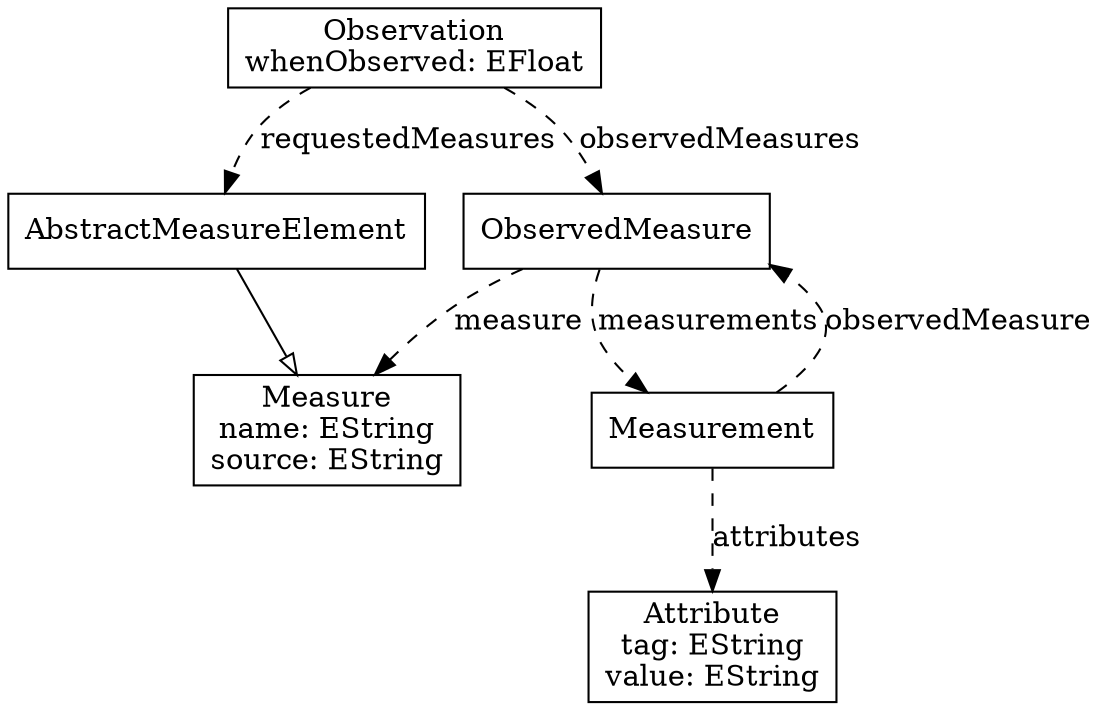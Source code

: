 // smm
digraph {
	AbstractMeasureElement [label=AbstractMeasureElement
 shape=box]
	Observation [label="Observation
whenObserved: EFloat" shape=box]
	ObservedMeasure [label=ObservedMeasure
 shape=box]
	Measure [label="Measure
name: EString
source: EString" shape=box]
	Measurement [label=Measurement
 shape=box]
	Attribute [label="Attribute
tag: EString
value: EString" shape=box]
	AbstractMeasureElement -> Measure [arrowhead=onormal]
	Observation -> AbstractMeasureElement [label=requestedMeasures style=dashed]
	Observation -> ObservedMeasure [label=observedMeasures style=dashed]
	ObservedMeasure -> Measure [label=measure style=dashed]
	ObservedMeasure -> Measurement [label=measurements style=dashed]
	Measurement -> Attribute [label=attributes style=dashed]
	Measurement -> ObservedMeasure [label=observedMeasure style=dashed]
}
